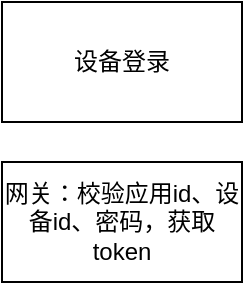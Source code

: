 <mxfile version="13.10.1" type="github">
  <diagram id="lWI4Yrw9_XgJYYFOmo5q" name="第 1 页">
    <mxGraphModel dx="786" dy="762" grid="1" gridSize="10" guides="1" tooltips="1" connect="1" arrows="1" fold="1" page="1" pageScale="1" pageWidth="827" pageHeight="1169" math="0" shadow="0">
      <root>
        <mxCell id="0" />
        <mxCell id="1" parent="0" />
        <mxCell id="sZy4BEvlhW2PZ91gEMgt-1" value="设备登录" style="rounded=0;whiteSpace=wrap;html=1;" vertex="1" parent="1">
          <mxGeometry x="160" y="40" width="120" height="60" as="geometry" />
        </mxCell>
        <mxCell id="sZy4BEvlhW2PZ91gEMgt-2" value="网关：校验应用id、设备id、密码，获取token" style="rounded=0;whiteSpace=wrap;html=1;" vertex="1" parent="1">
          <mxGeometry x="160" y="120" width="120" height="60" as="geometry" />
        </mxCell>
      </root>
    </mxGraphModel>
  </diagram>
</mxfile>
